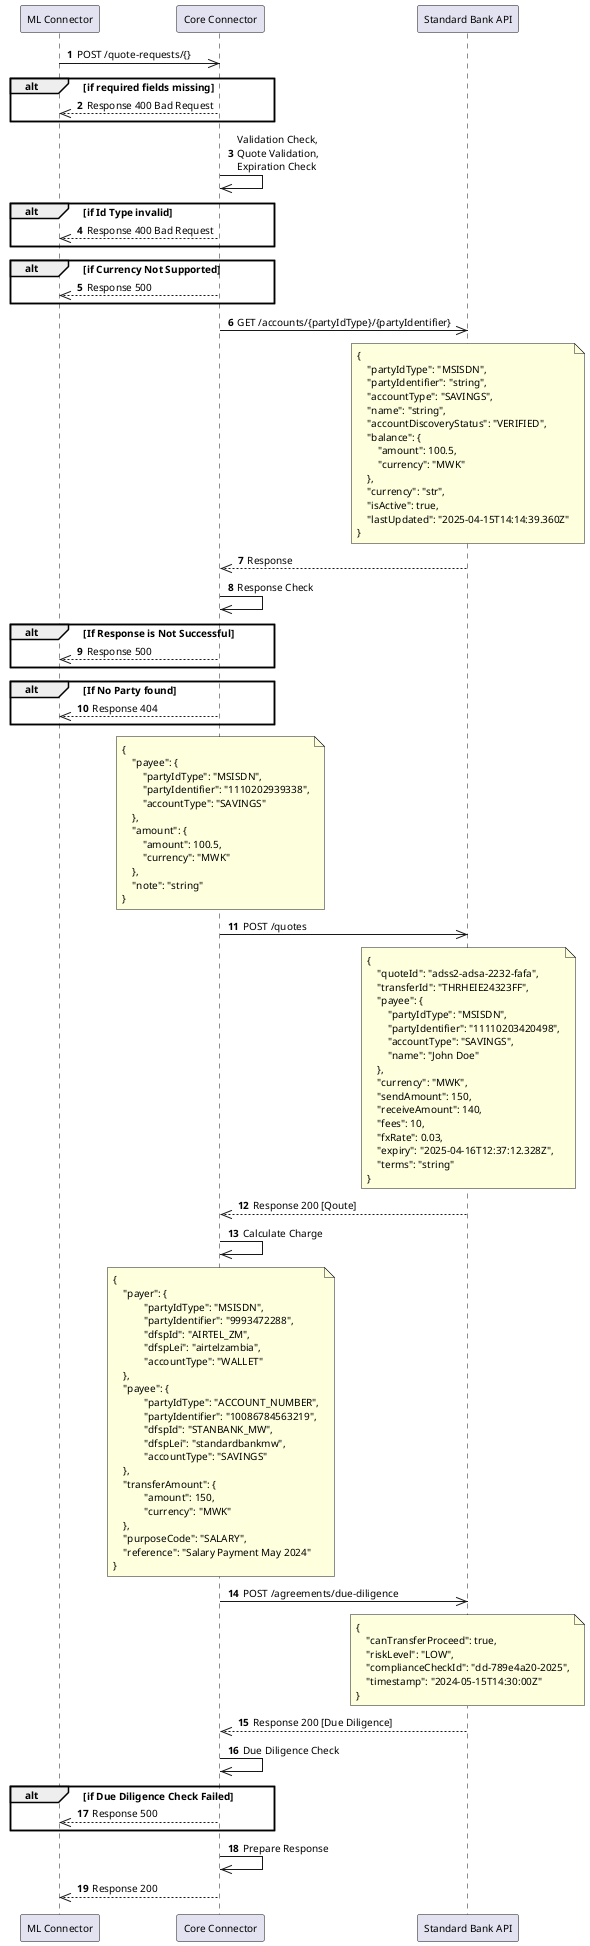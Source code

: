 @startuml name="payee-quote-request"

skinparam defaultFontSize 10
autonumber

participant "ML Connector" as ML
participant "Core Connector" as CC
participant "Standard Bank API" as SBAPI

ML ->> CC: POST /quote-requests/{}

alt if required fields missing
    CC -->> ML: Response 400 Bad Request
end

CC ->> CC: Validation Check,\nQuote Validation,\nExpiration Check

alt if Id Type invalid
    CC -->> ML: Response 400 Bad Request
end

alt if Currency Not Supported
    CC -->> ML: Response 500
end

CC ->> SBAPI: GET /accounts/{partyIdType}/{partyIdentifier}

note over SBAPI
{
    "partyIdType": "MSISDN",
    "partyIdentifier": "string",
    "accountType": "SAVINGS",
    "name": "string",
    "accountDiscoveryStatus": "VERIFIED",
    "balance": {
        "amount": 100.5,
        "currency": "MWK"
    },
    "currency": "str",
    "isActive": true,
    "lastUpdated": "2025-04-15T14:14:39.360Z"
}
end note
SBAPI -->> CC: Response

CC ->> CC: Response Check

alt If Response is Not Successful
    CC -->> ML: Response 500
end

alt If No Party found
    CC -->> ML: Response 404
end

note over CC
{
    "payee": {
        "partyIdType": "MSISDN",
        "partyIdentifier": "1110202939338",
        "accountType": "SAVINGS"
    },
    "amount": {
        "amount": 100.5,
        "currency": "MWK"
    },
    "note": "string"
}
end note
CC ->> SBAPI: POST /quotes

note over SBAPI
{
    "quoteId": "adss2-adsa-2232-fafa",
    "transferId": "THRHEIE24323FF",
    "payee": {
        "partyIdType": "MSISDN",
        "partyIdentifier": "11110203420498",
        "accountType": "SAVINGS",
        "name": "John Doe"
    },
    "currency": "MWK",
    "sendAmount": 150,
    "receiveAmount": 140,
    "fees": 10,
    "fxRate": 0.03,
    "expiry": "2025-04-16T12:37:12.328Z",
    "terms": "string"
}
end note
SBAPI -->> CC: Response 200 [Qoute]

CC ->> CC: Calculate Charge

note over CC
{
    "payer": {
            "partyIdType": "MSISDN",
            "partyIdentifier": "9993472288",
            "dfspId": "AIRTEL_ZM",
            "dfspLei": "airtelzambia",
            "accountType": "WALLET"
    },
    "payee": {
            "partyIdType": "ACCOUNT_NUMBER",
            "partyIdentifier": "10086784563219",
            "dfspId": "STANBANK_MW",
            "dfspLei": "standardbankmw",
            "accountType": "SAVINGS"
    },
    "transferAmount": {
            "amount": 150,
            "currency": "MWK"
    },
    "purposeCode": "SALARY",
    "reference": "Salary Payment May 2024"
}
end note
CC ->> SBAPI: POST /agreements/due-diligence

note over SBAPI
{
    "canTransferProceed": true,
    "riskLevel": "LOW",
    "complianceCheckId": "dd-789e4a20-2025",
    "timestamp": "2024-05-15T14:30:00Z"
}
end note

SBAPI -->> CC: Response 200 [Due Diligence]
CC ->> CC: Due Diligence Check
alt if Due Diligence Check Failed
    CC -->> ML: Response 500
end

CC ->> CC: Prepare Response
CC -->> ML: Response 200
@enduml
